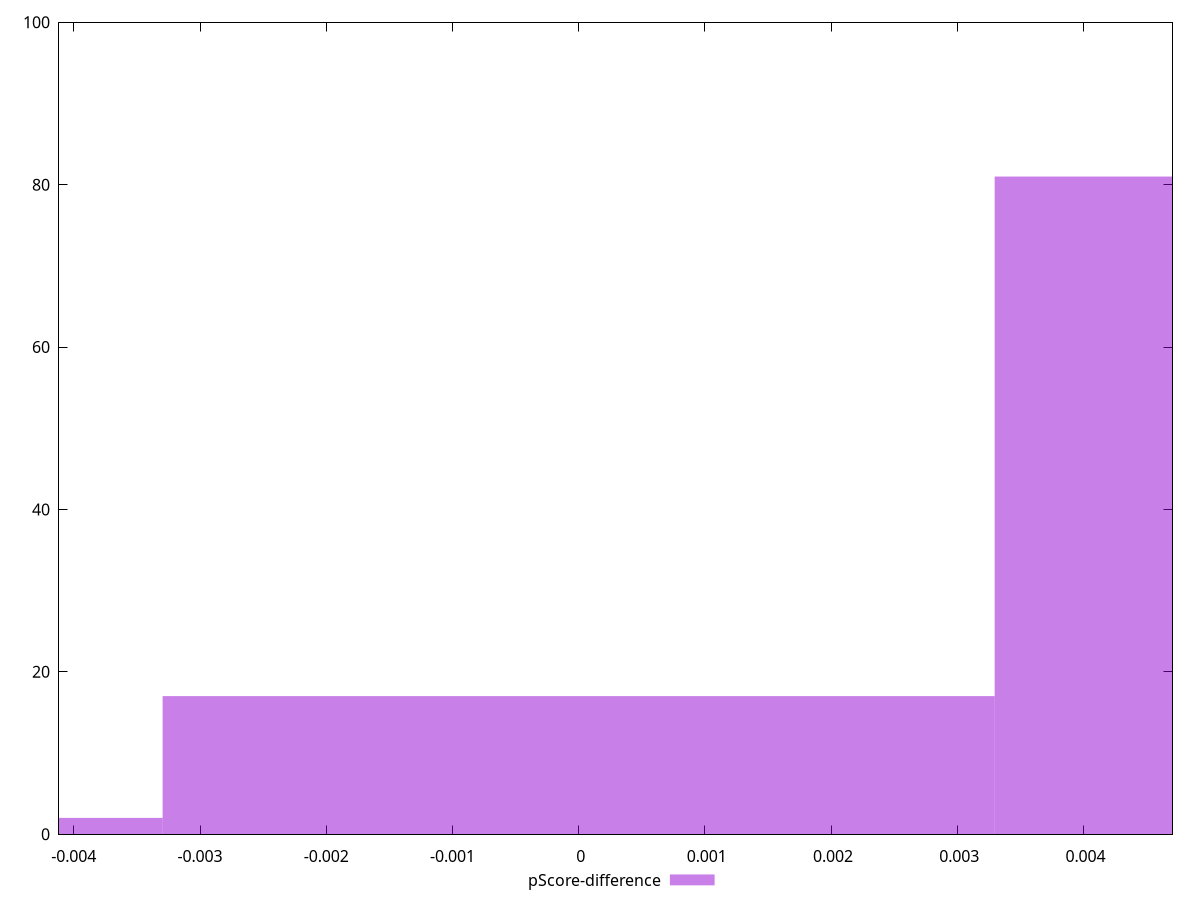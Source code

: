 reset

$pScoreDifference <<EOF
0 17
0.006593319505642158 81
-0.006593319505642158 2
EOF

set key outside below
set boxwidth 0.006593319505642158
set xrange [-0.004117647058823559:0.004705882352941171]
set yrange [0:100]
set trange [0:100]
set style fill transparent solid 0.5 noborder
set terminal svg size 640, 490 enhanced background rgb 'white'
set output "report_00019_2021-02-10T18-14-37.922Z//unused-javascript/samples/pages+cached+noadtech+nomedia+nocss/pScore-difference/histogram.svg"

plot $pScoreDifference title "pScore-difference" with boxes

reset
